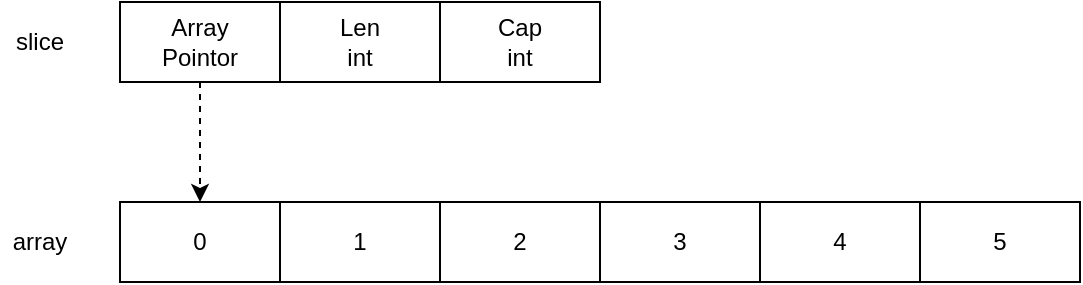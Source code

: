 <mxfile version="14.5.1" type="device"><diagram id="wfBg9XlzhagHUQxZhS3K" name="Page-1"><mxGraphModel dx="1106" dy="860" grid="1" gridSize="10" guides="1" tooltips="1" connect="1" arrows="1" fold="1" page="1" pageScale="1" pageWidth="850" pageHeight="1100" math="0" shadow="0"><root><mxCell id="0"/><mxCell id="1" parent="0"/><mxCell id="MYnqByLHvadnhatc-AQB-1" value="0" style="rounded=0;whiteSpace=wrap;html=1;" parent="1" vertex="1"><mxGeometry x="240" y="300" width="80" height="40" as="geometry"/></mxCell><mxCell id="MYnqByLHvadnhatc-AQB-2" value="1" style="rounded=0;whiteSpace=wrap;html=1;" parent="1" vertex="1"><mxGeometry x="320" y="300" width="80" height="40" as="geometry"/></mxCell><mxCell id="MYnqByLHvadnhatc-AQB-3" value="2" style="rounded=0;whiteSpace=wrap;html=1;" parent="1" vertex="1"><mxGeometry x="400" y="300" width="80" height="40" as="geometry"/></mxCell><mxCell id="MYnqByLHvadnhatc-AQB-4" value="3" style="rounded=0;whiteSpace=wrap;html=1;" parent="1" vertex="1"><mxGeometry x="480" y="300" width="80" height="40" as="geometry"/></mxCell><mxCell id="MYnqByLHvadnhatc-AQB-5" value="4" style="rounded=0;whiteSpace=wrap;html=1;" parent="1" vertex="1"><mxGeometry x="560" y="300" width="80" height="40" as="geometry"/></mxCell><mxCell id="MYnqByLHvadnhatc-AQB-6" value="5" style="rounded=0;whiteSpace=wrap;html=1;" parent="1" vertex="1"><mxGeometry x="640" y="300" width="80" height="40" as="geometry"/></mxCell><mxCell id="MYnqByLHvadnhatc-AQB-7" value="array" style="text;html=1;strokeColor=none;fillColor=none;align=center;verticalAlign=middle;whiteSpace=wrap;rounded=0;" parent="1" vertex="1"><mxGeometry x="180" y="310" width="40" height="20" as="geometry"/></mxCell><mxCell id="dGzs7IfZAHsyQaY6SBI_-1" style="edgeStyle=orthogonalEdgeStyle;rounded=0;orthogonalLoop=1;jettySize=auto;html=1;exitX=0.5;exitY=1;exitDx=0;exitDy=0;entryX=0.5;entryY=0;entryDx=0;entryDy=0;dashed=1;" edge="1" parent="1" source="MYnqByLHvadnhatc-AQB-8" target="MYnqByLHvadnhatc-AQB-1"><mxGeometry relative="1" as="geometry"/></mxCell><mxCell id="MYnqByLHvadnhatc-AQB-8" value="Array&lt;br&gt;Pointor" style="rounded=0;whiteSpace=wrap;html=1;" parent="1" vertex="1"><mxGeometry x="240" y="200" width="80" height="40" as="geometry"/></mxCell><mxCell id="MYnqByLHvadnhatc-AQB-9" value="Len&lt;br&gt;int" style="rounded=0;whiteSpace=wrap;html=1;" parent="1" vertex="1"><mxGeometry x="320" y="200" width="80" height="40" as="geometry"/></mxCell><mxCell id="MYnqByLHvadnhatc-AQB-10" value="Cap&lt;br&gt;int" style="rounded=0;whiteSpace=wrap;html=1;" parent="1" vertex="1"><mxGeometry x="400" y="200" width="80" height="40" as="geometry"/></mxCell><mxCell id="MYnqByLHvadnhatc-AQB-11" value="slice" style="text;html=1;strokeColor=none;fillColor=none;align=center;verticalAlign=middle;whiteSpace=wrap;rounded=0;" parent="1" vertex="1"><mxGeometry x="180" y="210" width="40" height="20" as="geometry"/></mxCell></root></mxGraphModel></diagram></mxfile>